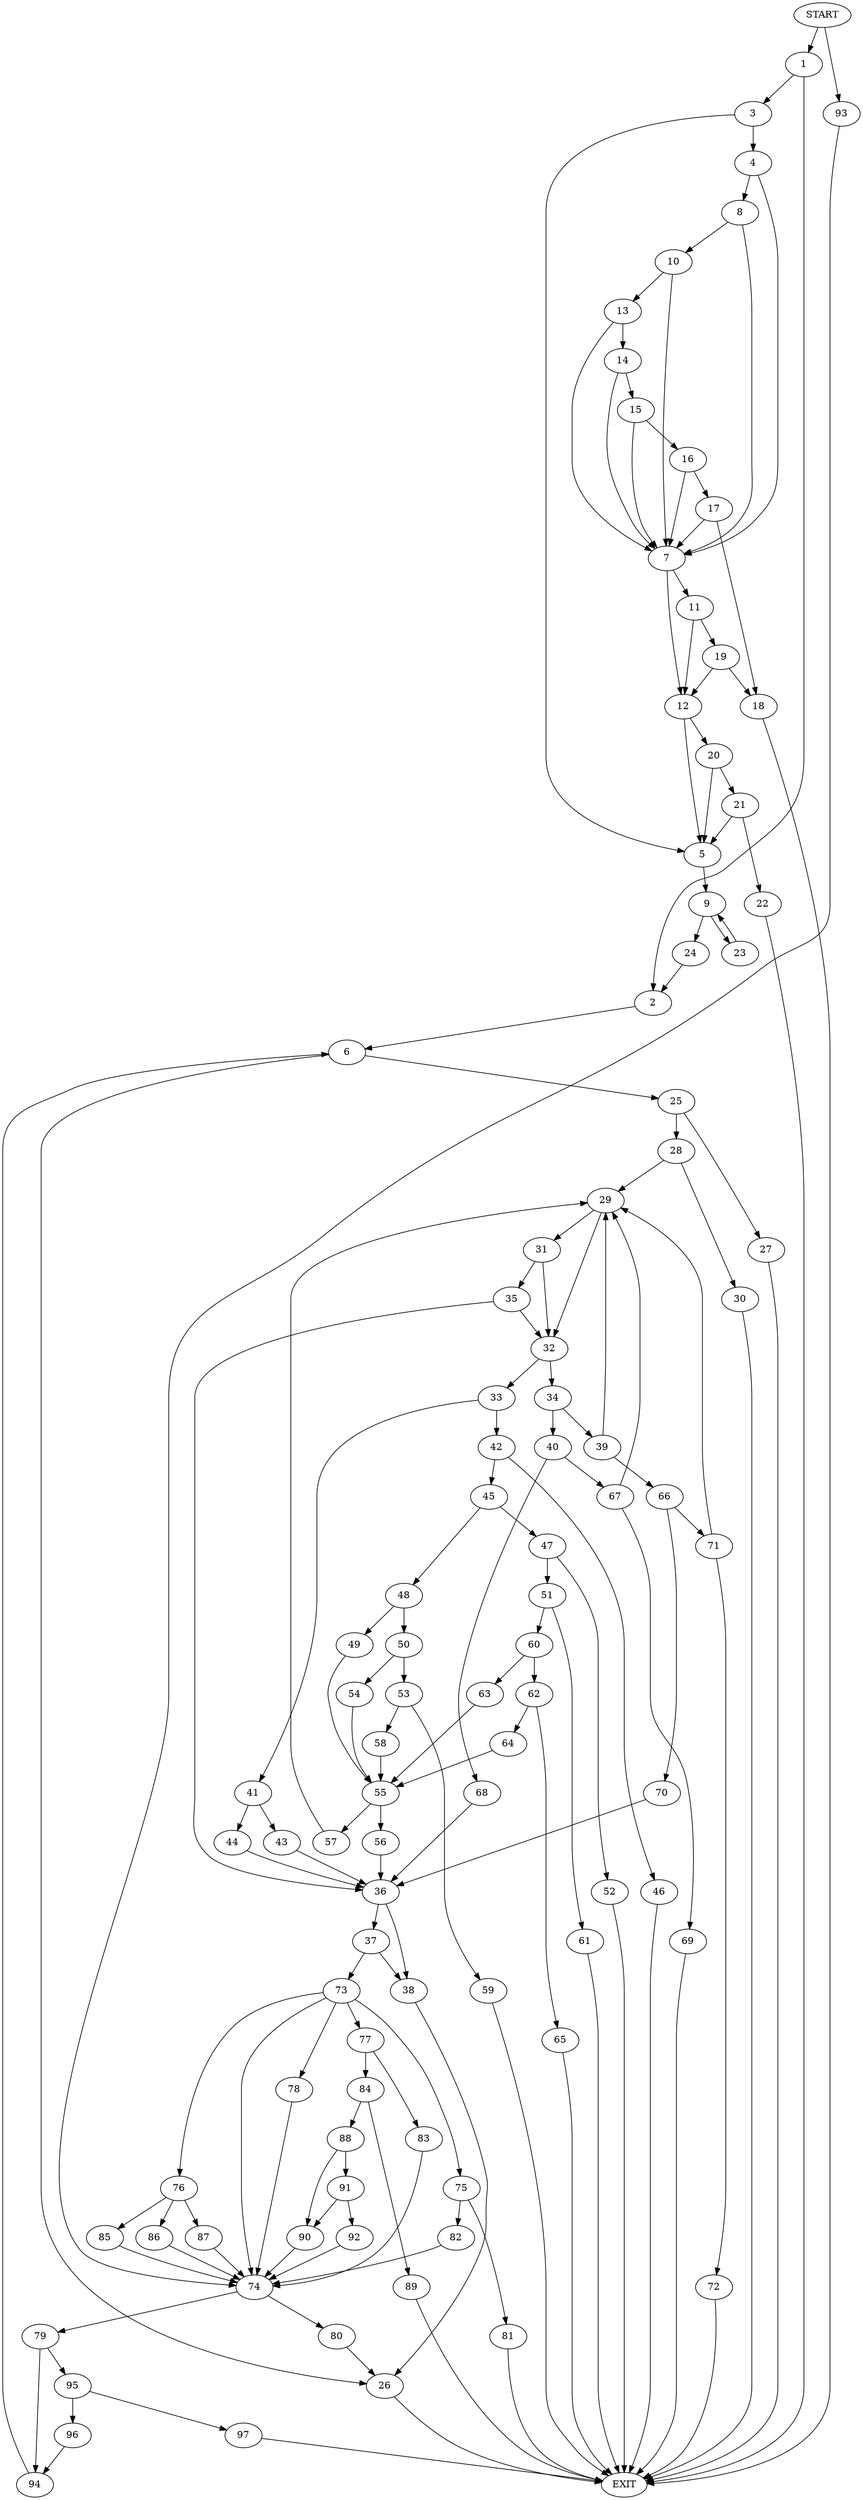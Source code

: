 digraph {
0 [label="START"]
98 [label="EXIT"]
0 -> 1
1 -> 2
1 -> 3
3 -> 4
3 -> 5
2 -> 6
4 -> 7
4 -> 8
5 -> 9
8 -> 7
8 -> 10
7 -> 11
7 -> 12
10 -> 13
10 -> 7
13 -> 14
13 -> 7
14 -> 15
14 -> 7
15 -> 16
15 -> 7
16 -> 17
16 -> 7
17 -> 18
17 -> 7
18 -> 98
11 -> 19
11 -> 12
12 -> 20
12 -> 5
19 -> 18
19 -> 12
20 -> 21
20 -> 5
21 -> 22
21 -> 5
22 -> 98
9 -> 23
9 -> 24
23 -> 9
24 -> 2
6 -> 25
6 -> 26
25 -> 27
25 -> 28
26 -> 98
27 -> 98
28 -> 29
28 -> 30
29 -> 31
29 -> 32
30 -> 98
32 -> 33
32 -> 34
31 -> 35
31 -> 32
35 -> 36
35 -> 32
36 -> 37
36 -> 38
34 -> 39
34 -> 40
33 -> 41
33 -> 42
41 -> 43
41 -> 44
42 -> 45
42 -> 46
43 -> 36
44 -> 36
45 -> 47
45 -> 48
46 -> 98
48 -> 49
48 -> 50
47 -> 51
47 -> 52
50 -> 53
50 -> 54
49 -> 55
55 -> 56
55 -> 57
54 -> 55
53 -> 58
53 -> 59
58 -> 55
59 -> 98
52 -> 98
51 -> 60
51 -> 61
60 -> 62
60 -> 63
61 -> 98
63 -> 55
62 -> 64
62 -> 65
64 -> 55
65 -> 98
56 -> 36
57 -> 29
39 -> 29
39 -> 66
40 -> 67
40 -> 68
68 -> 36
67 -> 69
67 -> 29
69 -> 98
66 -> 70
66 -> 71
71 -> 72
71 -> 29
70 -> 36
72 -> 98
37 -> 38
37 -> 73
38 -> 26
73 -> 74
73 -> 75
73 -> 76
73 -> 77
73 -> 78
74 -> 79
74 -> 80
75 -> 81
75 -> 82
77 -> 83
77 -> 84
76 -> 85
76 -> 86
76 -> 87
78 -> 74
85 -> 74
86 -> 74
87 -> 74
83 -> 74
84 -> 88
84 -> 89
88 -> 90
88 -> 91
89 -> 98
90 -> 74
91 -> 90
91 -> 92
92 -> 74
0 -> 93
93 -> 74
82 -> 74
81 -> 98
79 -> 94
79 -> 95
80 -> 26
95 -> 96
95 -> 97
94 -> 6
96 -> 94
97 -> 98
}
